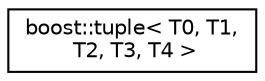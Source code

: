 digraph "Graphical Class Hierarchy"
{
  edge [fontname="Helvetica",fontsize="10",labelfontname="Helvetica",labelfontsize="10"];
  node [fontname="Helvetica",fontsize="10",shape=record];
  rankdir="LR";
  Node1 [label="boost::tuple\< T0, T1,\l T2, T3, T4 \>",height=0.2,width=0.4,color="black", fillcolor="white", style="filled",URL="$classboost_1_1tuple.html"];
}
